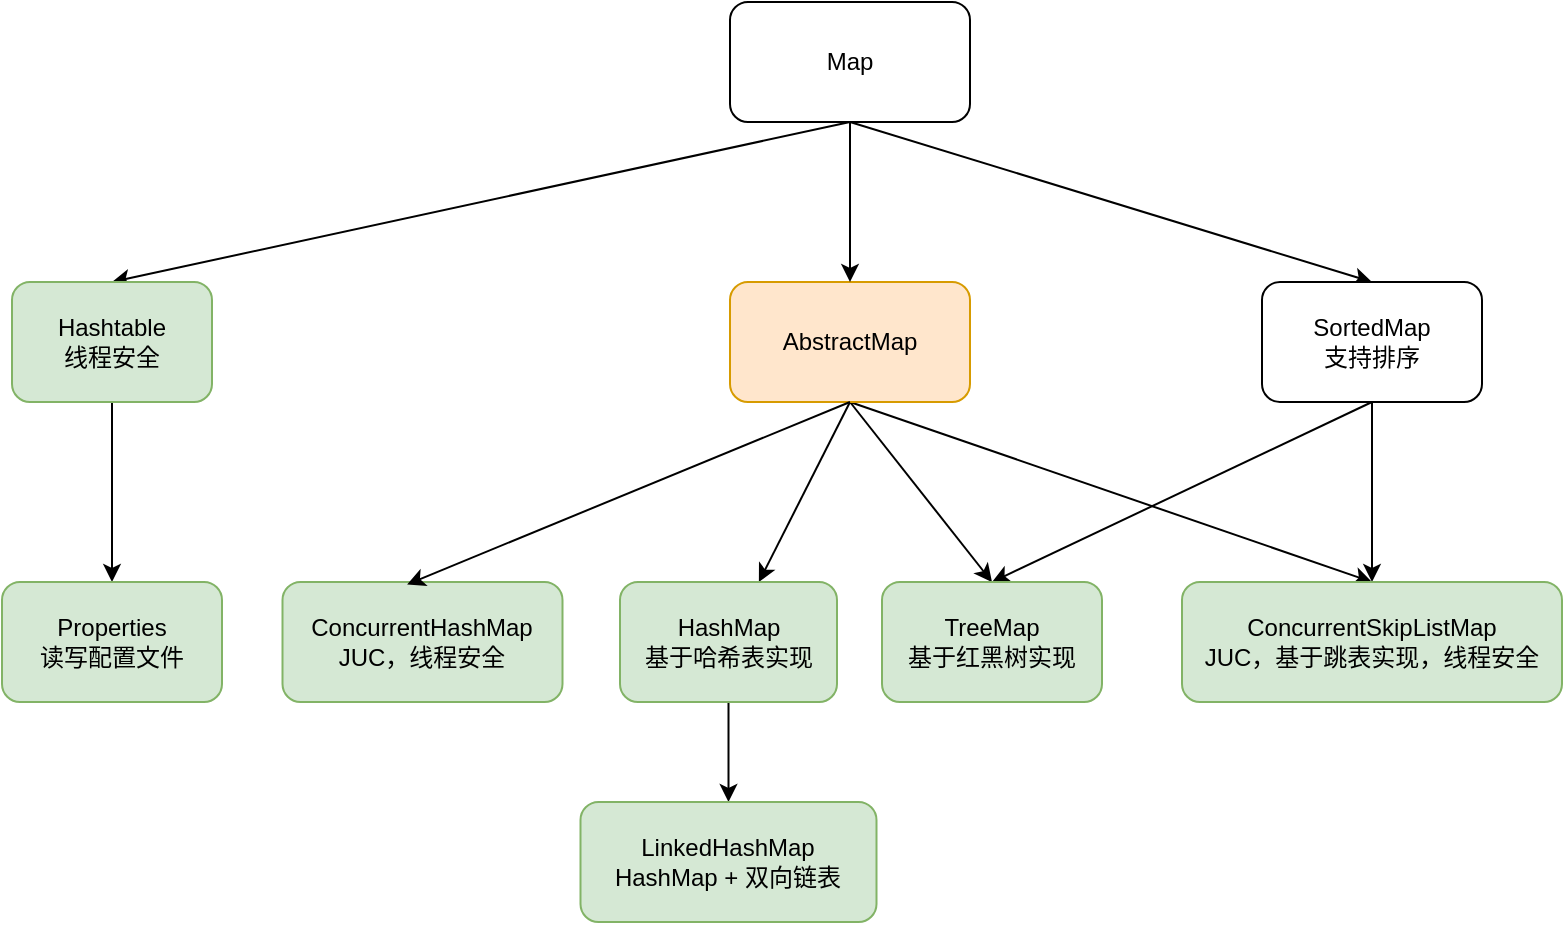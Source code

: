 <mxfile version="24.6.4" type="device">
  <diagram name="第 1 页" id="XsR3ncLrPXC3dTy0FcWf">
    <mxGraphModel dx="1050" dy="629" grid="1" gridSize="10" guides="1" tooltips="1" connect="1" arrows="1" fold="1" page="1" pageScale="1" pageWidth="827" pageHeight="1169" math="0" shadow="0">
      <root>
        <mxCell id="0" />
        <mxCell id="1" parent="0" />
        <mxCell id="eTRO4MFrA25dJpU8meaL-3" style="rounded=0;orthogonalLoop=1;jettySize=auto;html=1;exitX=0.5;exitY=1;exitDx=0;exitDy=0;entryX=0.5;entryY=0;entryDx=0;entryDy=0;" parent="1" source="FKfBZnsISCD7llRRQSE3-2" target="eTRO4MFrA25dJpU8meaL-1" edge="1">
          <mxGeometry relative="1" as="geometry" />
        </mxCell>
        <mxCell id="FKfBZnsISCD7llRRQSE3-2" value="Map" style="rounded=1;whiteSpace=wrap;html=1;" parent="1" vertex="1">
          <mxGeometry x="414" y="260" width="120" height="60" as="geometry" />
        </mxCell>
        <mxCell id="FKfBZnsISCD7llRRQSE3-18" style="edgeStyle=none;rounded=0;orthogonalLoop=1;jettySize=auto;html=1;exitX=0.5;exitY=1;exitDx=0;exitDy=0;" parent="1" source="FKfBZnsISCD7llRRQSE3-4" target="FKfBZnsISCD7llRRQSE3-15" edge="1">
          <mxGeometry relative="1" as="geometry" />
        </mxCell>
        <mxCell id="FKfBZnsISCD7llRRQSE3-20" style="edgeStyle=none;rounded=0;orthogonalLoop=1;jettySize=auto;html=1;exitX=0.5;exitY=1;exitDx=0;exitDy=0;entryX=0.5;entryY=0;entryDx=0;entryDy=0;" parent="1" source="FKfBZnsISCD7llRRQSE3-4" target="FKfBZnsISCD7llRRQSE3-17" edge="1">
          <mxGeometry relative="1" as="geometry" />
        </mxCell>
        <mxCell id="FKfBZnsISCD7llRRQSE3-25" style="edgeStyle=none;rounded=0;orthogonalLoop=1;jettySize=auto;html=1;exitX=0.5;exitY=1;exitDx=0;exitDy=0;entryX=0.5;entryY=0;entryDx=0;entryDy=0;" parent="1" source="FKfBZnsISCD7llRRQSE3-4" target="FKfBZnsISCD7llRRQSE3-22" edge="1">
          <mxGeometry relative="1" as="geometry" />
        </mxCell>
        <mxCell id="FKfBZnsISCD7llRRQSE3-4" value="AbstractMap" style="rounded=1;whiteSpace=wrap;html=1;fillColor=#ffe6cc;strokeColor=#d79b00;" parent="1" vertex="1">
          <mxGeometry x="414" y="400" width="120" height="60" as="geometry" />
        </mxCell>
        <mxCell id="FKfBZnsISCD7llRRQSE3-12" style="edgeStyle=none;rounded=0;orthogonalLoop=1;jettySize=auto;html=1;exitX=0.5;exitY=1;exitDx=0;exitDy=0;entryX=0.5;entryY=0;entryDx=0;entryDy=0;" parent="1" source="FKfBZnsISCD7llRRQSE3-2" target="FKfBZnsISCD7llRRQSE3-4" edge="1">
          <mxGeometry relative="1" as="geometry">
            <mxPoint x="580" y="350" as="sourcePoint" />
          </mxGeometry>
        </mxCell>
        <mxCell id="FKfBZnsISCD7llRRQSE3-14" style="edgeStyle=none;rounded=0;orthogonalLoop=1;jettySize=auto;html=1;exitX=0.5;exitY=1;exitDx=0;exitDy=0;entryX=0.5;entryY=0;entryDx=0;entryDy=0;" parent="1" source="FKfBZnsISCD7llRRQSE3-2" target="FKfBZnsISCD7llRRQSE3-13" edge="1">
          <mxGeometry relative="1" as="geometry">
            <mxPoint x="580" y="350" as="sourcePoint" />
          </mxGeometry>
        </mxCell>
        <mxCell id="FKfBZnsISCD7llRRQSE3-21" style="edgeStyle=none;rounded=0;orthogonalLoop=1;jettySize=auto;html=1;exitX=0.5;exitY=1;exitDx=0;exitDy=0;entryX=0.5;entryY=0;entryDx=0;entryDy=0;" parent="1" source="FKfBZnsISCD7llRRQSE3-13" target="FKfBZnsISCD7llRRQSE3-17" edge="1">
          <mxGeometry relative="1" as="geometry" />
        </mxCell>
        <mxCell id="FKfBZnsISCD7llRRQSE3-26" style="edgeStyle=none;rounded=0;orthogonalLoop=1;jettySize=auto;html=1;exitX=0.5;exitY=1;exitDx=0;exitDy=0;entryX=0.5;entryY=0;entryDx=0;entryDy=0;" parent="1" source="FKfBZnsISCD7llRRQSE3-13" target="FKfBZnsISCD7llRRQSE3-22" edge="1">
          <mxGeometry relative="1" as="geometry" />
        </mxCell>
        <mxCell id="FKfBZnsISCD7llRRQSE3-13" value="SortedMap&lt;br&gt;支持排序" style="rounded=1;whiteSpace=wrap;html=1;" parent="1" vertex="1">
          <mxGeometry x="680" y="400" width="110" height="60" as="geometry" />
        </mxCell>
        <mxCell id="FKfBZnsISCD7llRRQSE3-19" style="edgeStyle=none;rounded=0;orthogonalLoop=1;jettySize=auto;html=1;exitX=0.5;exitY=1;exitDx=0;exitDy=0;entryX=0.5;entryY=0;entryDx=0;entryDy=0;" parent="1" source="FKfBZnsISCD7llRRQSE3-15" target="FKfBZnsISCD7llRRQSE3-16" edge="1">
          <mxGeometry relative="1" as="geometry" />
        </mxCell>
        <mxCell id="FKfBZnsISCD7llRRQSE3-15" value="HashMap&lt;br&gt;基于哈希表实现" style="rounded=1;whiteSpace=wrap;html=1;fillColor=#d5e8d4;strokeColor=#82b366;" parent="1" vertex="1">
          <mxGeometry x="359" y="550" width="108.5" height="60" as="geometry" />
        </mxCell>
        <mxCell id="FKfBZnsISCD7llRRQSE3-16" value="Linked&lt;span style=&quot;background-color: initial;&quot;&gt;HashMap&lt;br&gt;HashMap + 双向链表&lt;/span&gt;" style="rounded=1;whiteSpace=wrap;html=1;fillColor=#d5e8d4;strokeColor=#82b366;" parent="1" vertex="1">
          <mxGeometry x="339.25" y="660" width="148" height="60" as="geometry" />
        </mxCell>
        <mxCell id="FKfBZnsISCD7llRRQSE3-17" value="TreeMap&lt;br&gt;基于红黑树实现" style="rounded=1;whiteSpace=wrap;html=1;fillColor=#d5e8d4;strokeColor=#82b366;" parent="1" vertex="1">
          <mxGeometry x="490" y="550" width="110" height="60" as="geometry" />
        </mxCell>
        <mxCell id="FKfBZnsISCD7llRRQSE3-22" value="ConcurrentSkipListMap&lt;br&gt;JUC，基于跳表实现，线程安全" style="rounded=1;whiteSpace=wrap;html=1;fillColor=#d5e8d4;strokeColor=#82b366;" parent="1" vertex="1">
          <mxGeometry x="640" y="550" width="190" height="60" as="geometry" />
        </mxCell>
        <mxCell id="FKfBZnsISCD7llRRQSE3-23" value="ConcurrentHashMap&lt;br&gt;JUC，&lt;span style=&quot;background-color: initial;&quot;&gt;线程安全&lt;/span&gt;" style="rounded=1;whiteSpace=wrap;html=1;fillColor=#d5e8d4;strokeColor=#82b366;" parent="1" vertex="1">
          <mxGeometry x="190.25" y="550" width="140" height="60" as="geometry" />
        </mxCell>
        <mxCell id="FKfBZnsISCD7llRRQSE3-24" style="edgeStyle=none;rounded=0;orthogonalLoop=1;jettySize=auto;html=1;exitX=0.5;exitY=1;exitDx=0;exitDy=0;entryX=0.445;entryY=0.02;entryDx=0;entryDy=0;entryPerimeter=0;" parent="1" source="FKfBZnsISCD7llRRQSE3-4" target="FKfBZnsISCD7llRRQSE3-23" edge="1">
          <mxGeometry relative="1" as="geometry" />
        </mxCell>
        <mxCell id="eTRO4MFrA25dJpU8meaL-4" style="rounded=0;orthogonalLoop=1;jettySize=auto;html=1;exitX=0.5;exitY=1;exitDx=0;exitDy=0;" parent="1" source="eTRO4MFrA25dJpU8meaL-1" target="eTRO4MFrA25dJpU8meaL-2" edge="1">
          <mxGeometry relative="1" as="geometry" />
        </mxCell>
        <mxCell id="eTRO4MFrA25dJpU8meaL-1" value="Hashtable&lt;br&gt;线程安全" style="rounded=1;whiteSpace=wrap;html=1;fillColor=#d5e8d4;strokeColor=#82b366;" parent="1" vertex="1">
          <mxGeometry x="55" y="400" width="100" height="60" as="geometry" />
        </mxCell>
        <mxCell id="eTRO4MFrA25dJpU8meaL-2" value="Properties&lt;br&gt;读写配置文件" style="rounded=1;whiteSpace=wrap;html=1;fillColor=#d5e8d4;strokeColor=#82b366;" parent="1" vertex="1">
          <mxGeometry x="50" y="550" width="110" height="60" as="geometry" />
        </mxCell>
      </root>
    </mxGraphModel>
  </diagram>
</mxfile>
